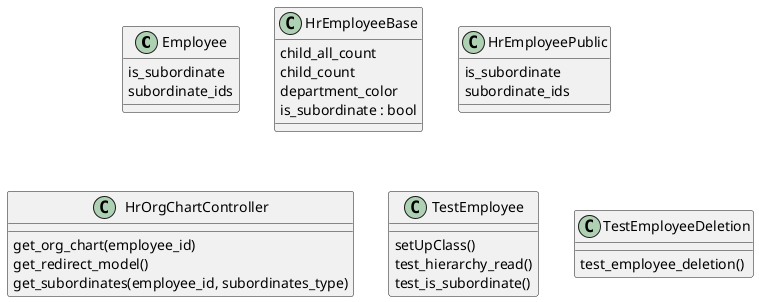 @startuml classes_hr_org_chart
set namespaceSeparator none
class "Employee" as odoo_src.odoo.addons.hr_org_chart.models.hr_employee.Employee {
  is_subordinate
  subordinate_ids
}
class "HrEmployeeBase" as odoo_src.odoo.addons.hr_org_chart.models.hr_org_chart_mixin.HrEmployeeBase {
  child_all_count
  child_count
  department_color
  is_subordinate : bool
}
class "HrEmployeePublic" as odoo_src.odoo.addons.hr_org_chart.models.hr_employee.HrEmployeePublic {
  is_subordinate
  subordinate_ids
}
class "HrOrgChartController" as odoo_src.odoo.addons.hr_org_chart.controllers.hr_org_chart.HrOrgChartController {
  get_org_chart(employee_id)
  get_redirect_model()
  get_subordinates(employee_id, subordinates_type)
}
class "TestEmployee" as odoo_src.odoo.addons.hr_org_chart.tests.test_employee.TestEmployee {
  setUpClass()
  test_hierarchy_read()
  test_is_subordinate()
}
class "TestEmployeeDeletion" as odoo_src.odoo.addons.hr_org_chart.tests.test_employee_deletion.TestEmployeeDeletion {
  test_employee_deletion()
}
@enduml
